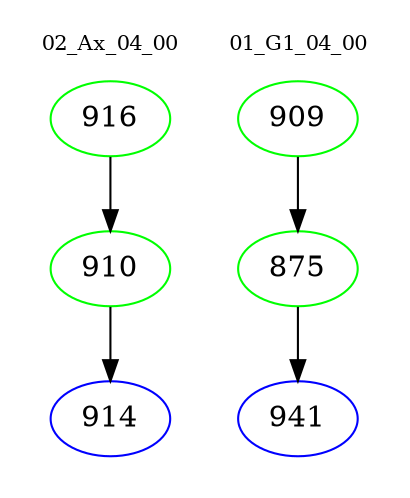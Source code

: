 digraph{
subgraph cluster_0 {
color = white
label = "02_Ax_04_00";
fontsize=10;
T0_916 [label="916", color="green"]
T0_916 -> T0_910 [color="black"]
T0_910 [label="910", color="green"]
T0_910 -> T0_914 [color="black"]
T0_914 [label="914", color="blue"]
}
subgraph cluster_1 {
color = white
label = "01_G1_04_00";
fontsize=10;
T1_909 [label="909", color="green"]
T1_909 -> T1_875 [color="black"]
T1_875 [label="875", color="green"]
T1_875 -> T1_941 [color="black"]
T1_941 [label="941", color="blue"]
}
}
